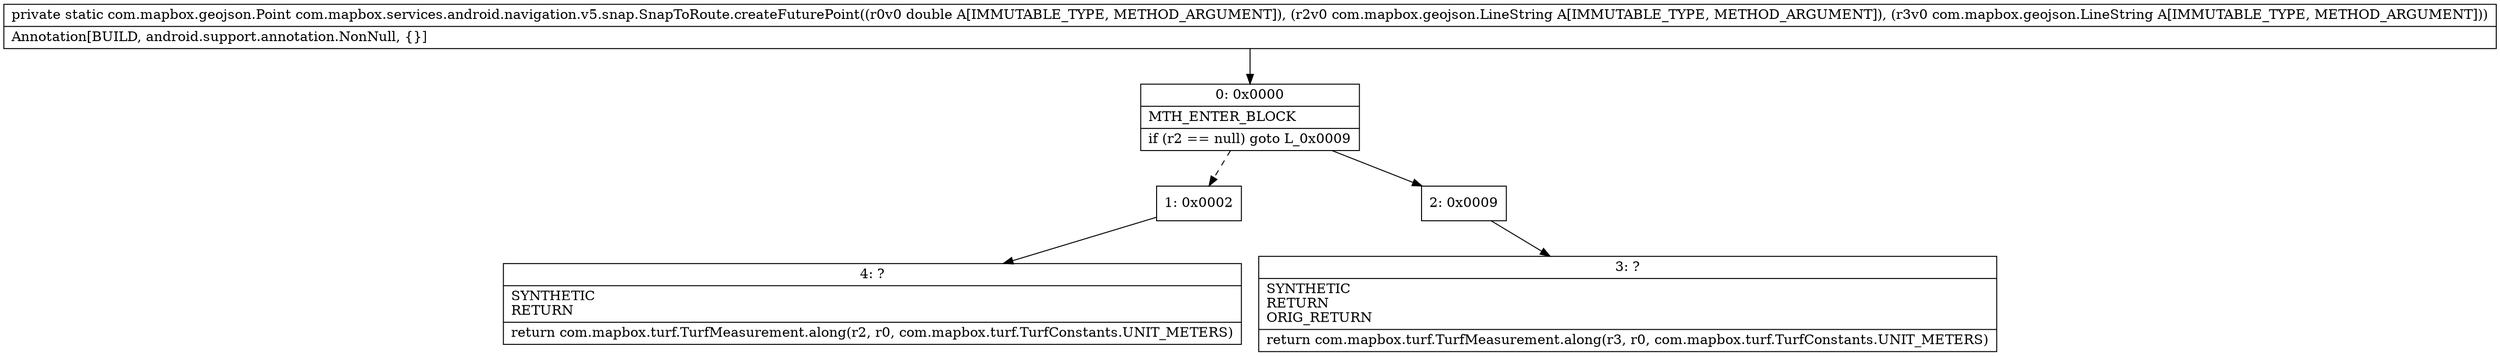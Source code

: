 digraph "CFG forcom.mapbox.services.android.navigation.v5.snap.SnapToRoute.createFuturePoint(DLcom\/mapbox\/geojson\/LineString;Lcom\/mapbox\/geojson\/LineString;)Lcom\/mapbox\/geojson\/Point;" {
Node_0 [shape=record,label="{0\:\ 0x0000|MTH_ENTER_BLOCK\l|if (r2 == null) goto L_0x0009\l}"];
Node_1 [shape=record,label="{1\:\ 0x0002}"];
Node_2 [shape=record,label="{2\:\ 0x0009}"];
Node_3 [shape=record,label="{3\:\ ?|SYNTHETIC\lRETURN\lORIG_RETURN\l|return com.mapbox.turf.TurfMeasurement.along(r3, r0, com.mapbox.turf.TurfConstants.UNIT_METERS)\l}"];
Node_4 [shape=record,label="{4\:\ ?|SYNTHETIC\lRETURN\l|return com.mapbox.turf.TurfMeasurement.along(r2, r0, com.mapbox.turf.TurfConstants.UNIT_METERS)\l}"];
MethodNode[shape=record,label="{private static com.mapbox.geojson.Point com.mapbox.services.android.navigation.v5.snap.SnapToRoute.createFuturePoint((r0v0 double A[IMMUTABLE_TYPE, METHOD_ARGUMENT]), (r2v0 com.mapbox.geojson.LineString A[IMMUTABLE_TYPE, METHOD_ARGUMENT]), (r3v0 com.mapbox.geojson.LineString A[IMMUTABLE_TYPE, METHOD_ARGUMENT]))  | Annotation[BUILD, android.support.annotation.NonNull, \{\}]\l}"];
MethodNode -> Node_0;
Node_0 -> Node_1[style=dashed];
Node_0 -> Node_2;
Node_1 -> Node_4;
Node_2 -> Node_3;
}

